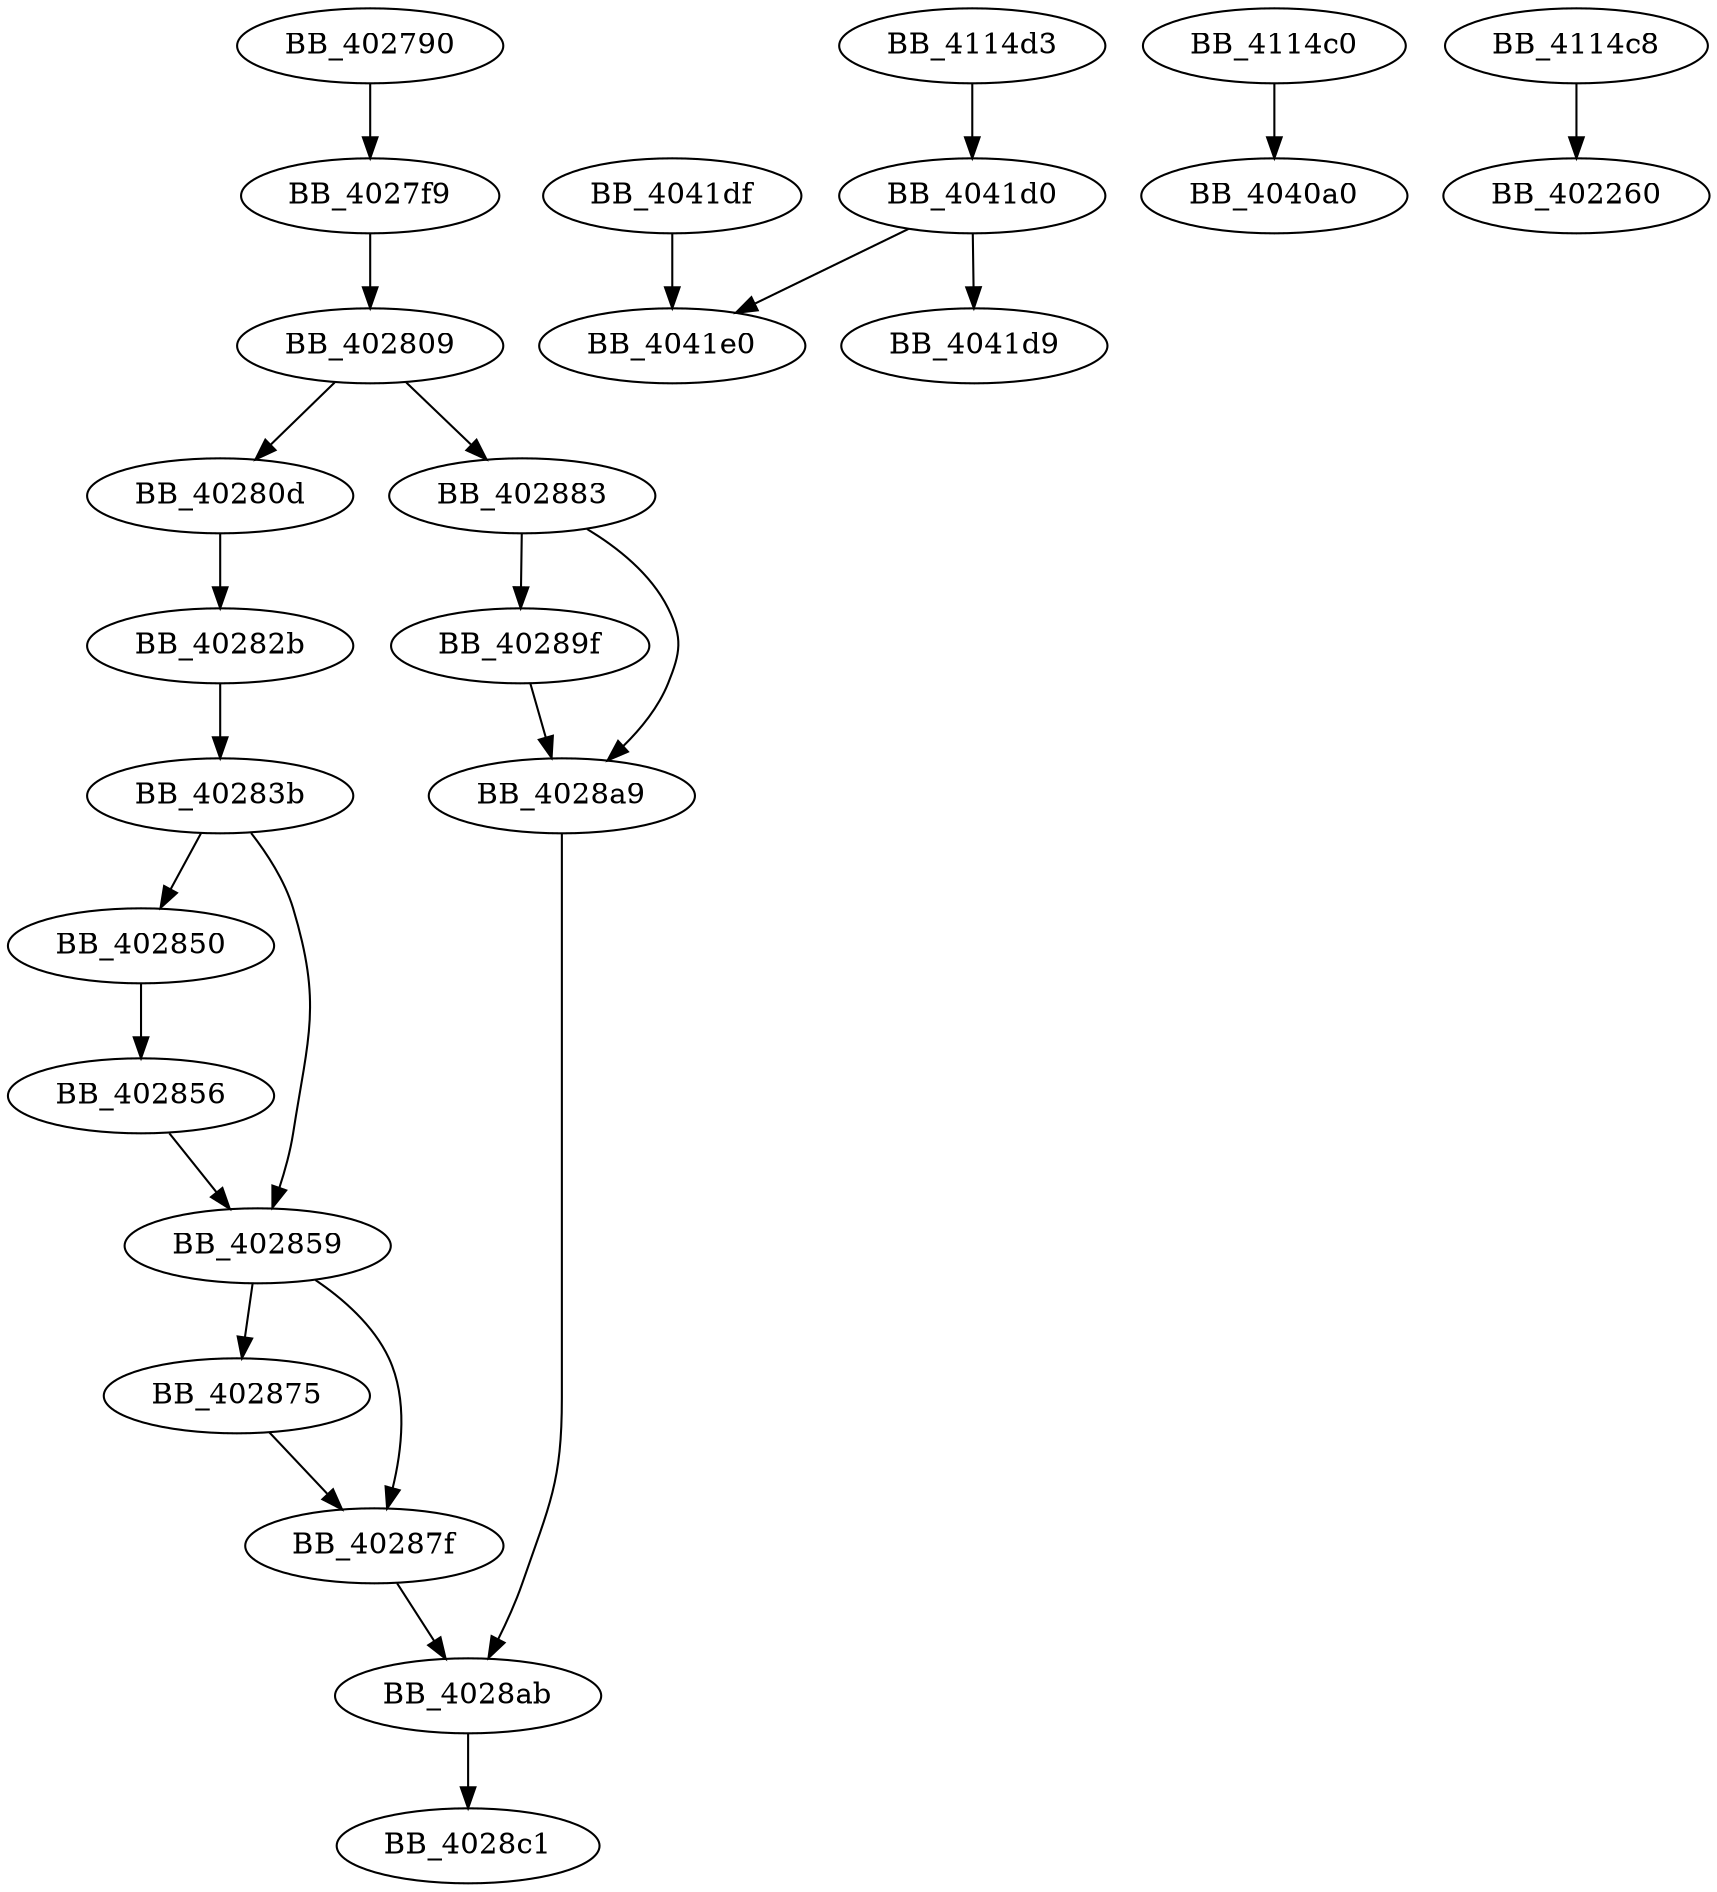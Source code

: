 DiGraph sub_402790{
BB_402790->BB_4027f9
BB_4027f9->BB_402809
BB_402809->BB_40280d
BB_402809->BB_402883
BB_40280d->BB_40282b
BB_40282b->BB_40283b
BB_40283b->BB_402850
BB_40283b->BB_402859
BB_402850->BB_402856
BB_402856->BB_402859
BB_402859->BB_402875
BB_402859->BB_40287f
BB_402875->BB_40287f
BB_40287f->BB_4028ab
BB_402883->BB_40289f
BB_402883->BB_4028a9
BB_40289f->BB_4028a9
BB_4028a9->BB_4028ab
BB_4028ab->BB_4028c1
BB_4041d0->BB_4041d9
BB_4041d0->BB_4041e0
BB_4041df->BB_4041e0
BB_4114c0->BB_4040a0
BB_4114c8->BB_402260
BB_4114d3->BB_4041d0
}
